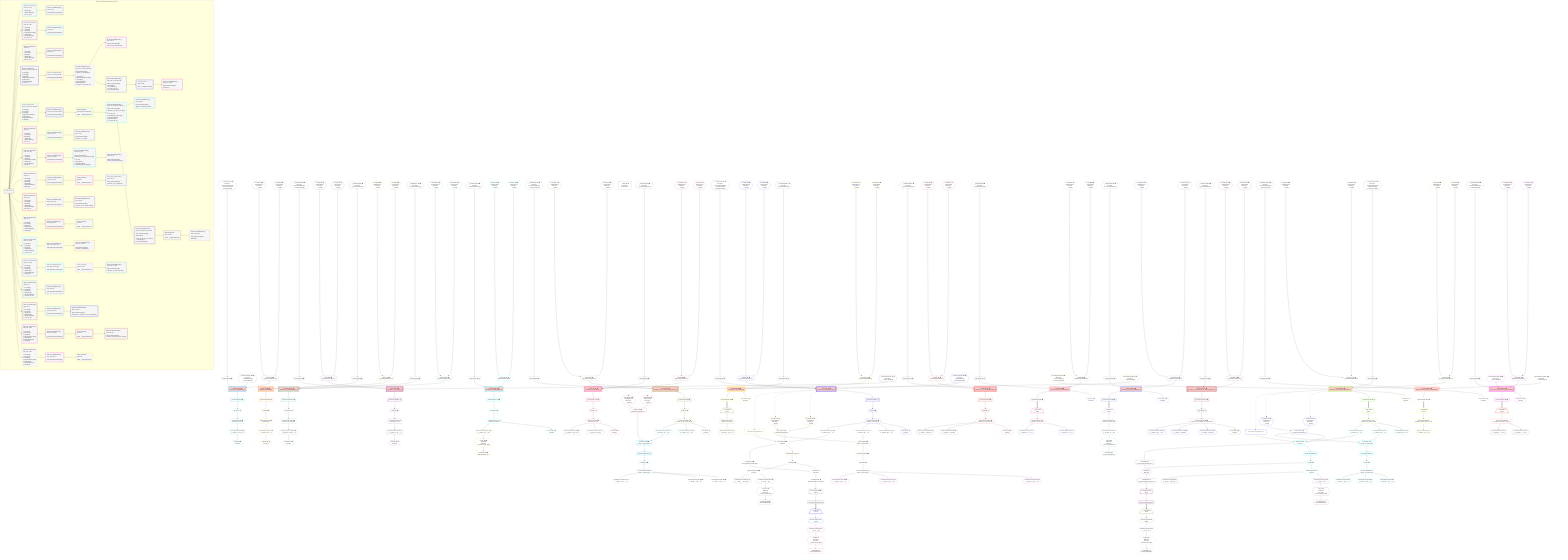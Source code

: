 %%{init: {'themeVariables': { 'fontSize': '12px'}}}%%
graph TD
    classDef path fill:#eee,stroke:#000,color:#000
    classDef plan fill:#fff,stroke-width:1px,color:#000
    classDef itemplan fill:#fff,stroke-width:2px,color:#000
    classDef unbatchedplan fill:#dff,stroke-width:1px,color:#000
    classDef sideeffectplan fill:#fcc,stroke-width:2px,color:#000
    classDef bucket fill:#f6f6f6,color:#000,stroke-width:2px,text-align:left

    subgraph "Buckets for mutations/v4/mutation-return-types"
    Bucket0("Bucket 0 (root)"):::bucket
    Bucket1("Bucket 1 (mutationField)<br />Deps: 13, 14, 20<br /><br />1: PgSelect[10]<br />2: PgSelectRows[16]<br />ᐳ: 15, 17, 18, 19"):::bucket
    Bucket2("Bucket 2 (mutationField)<br />Deps: 32, 2, 298<br /><br />1: Access[23]<br />2: Access[24]<br />3: Object[25]<br />4: PgFromExpression[26]<br />5: PgSelect[22]<br />6: PgSelectRows[28]<br />ᐳ: 27, 29, 30, 31"):::bucket
    Bucket3("Bucket 3 (mutationField)<br />Deps: 43, 2<br /><br />1: Access[35]<br />2: Access[36]<br />3: Object[37]<br />4: PgSelect[34]<br />5: PgSelectRows[39]<br />ᐳ: 38, 40, 41, 42"):::bucket
    Bucket4("Bucket 4 (mutationField)<br />Deps: 56, 2, 300, 301, 189, 283<br /><br />1: Access[48]<br />2: Access[49]<br />3: Object[50]<br />4: PgFromExpression[51]<br />5: PgSelect[47]<br />6: PgSelectRows[53]<br />ᐳ: 52, 54, 55"):::bucket
    Bucket5("Bucket 5 (mutationField)<br />Deps: 64, 2, 300, 301, 189, 283<br /><br />1: Access[59]<br />2: Access[60]<br />3: Object[61]<br />4: PgFromExpression[62]<br />5: PgSelect[58]<br />6: PgSelectRows[165]<br />ᐳ: Object[63]"):::bucket
    Bucket6("Bucket 6 (mutationField)<br />Deps: 74, 2<br /><br />1: Access[67]<br />2: Access[68]<br />3: Object[69]<br />4: PgSelect[66]<br />5: PgSelectRows[71]<br />ᐳ: 70, 72, 73"):::bucket
    Bucket7("Bucket 7 (mutationField)<br />Deps: 85, 2, 298<br /><br />1: Access[77]<br />2: Access[78]<br />3: Object[79]<br />4: PgFromExpression[80]<br />5: PgSelect[76]<br />6: PgSelectRows[82]<br />ᐳ: 81, 83, 84"):::bucket
    Bucket8("Bucket 8 (mutationField)<br />Deps: 92, 2<br /><br />1: Access[88]<br />2: Access[89]<br />3: Object[90]<br />4: PgSelect[87]<br />5: PgSelectRows[166]<br />ᐳ: Object[91]"):::bucket
    Bucket9("Bucket 9 (mutationField)<br />Deps: 102, 2<br /><br />1: Access[95]<br />2: Access[96]<br />3: Object[97]<br />4: PgSelect[94]<br />5: PgSelectRows[99]<br />ᐳ: 98, 100, 101"):::bucket
    Bucket10("Bucket 10 (mutationField)<br />Deps: 109, 2<br /><br />1: Access[105]<br />2: Access[106]<br />3: Object[107]<br />4: PgSelect[104]<br />5: PgSelectRows[167]<br />ᐳ: Object[108]"):::bucket
    Bucket11("Bucket 11 (mutationField)<br />Deps: 119, 2, 189<br /><br />1: Access[112]<br />2: Access[113]<br />3: Object[114]<br />4: PgSelect[111]<br />5: PgSelectRows[116]<br />ᐳ: 115, 117, 118"):::bucket
    Bucket12("Bucket 12 (mutationField)<br />Deps: 126, 2, 189<br /><br />1: Access[122]<br />2: Access[123]<br />3: Object[124]<br />4: PgSelect[121]<br />5: PgSelectRows[168]<br />ᐳ: Object[125]"):::bucket
    Bucket13("Bucket 13 (mutationField)<br />Deps: 137, 2<br /><br />1: Access[129]<br />2: Access[130]<br />3: Object[131]<br />4: PgSelect[128]<br />5: PgSelectRows[133]<br />ᐳ: 132, 134, 135, 136"):::bucket
    Bucket14("Bucket 14 (mutationField)<br />Deps: 147, 2<br /><br />1: Access[140]<br />2: Access[141]<br />3: Object[142]<br />4: PgSelect[139]<br />5: PgSelectRows[144]<br />ᐳ: 143, 145, 146"):::bucket
    Bucket15("Bucket 15 (mutationField)<br />Deps: 156, 2, 302<br /><br />1: Access[151]<br />2: Access[152]<br />3: Object[153]<br />4: PgFromExpression[154]<br />5: PgSelect[150]<br />6: PgSelectRows[169]<br />ᐳ: Object[155]"):::bucket
    Bucket16("Bucket 16 (mutationField)<br />Deps: 164, 2, 302<br /><br />1: Access[159]<br />2: Access[160]<br />3: Object[161]<br />4: PgFromExpression[162]<br />5: PgSelect[158]<br />6: PgSelectRows[170]<br />ᐳ: Object[163]"):::bucket
    Bucket17("Bucket 17 (nullableBoundary)<br />Deps: 19, 18<br /><br />ROOT Object{1}ᐸ{result}ᐳ[19]"):::bucket
    Bucket18("Bucket 18 (nullableBoundary)<br />Deps: 31, 30<br /><br />ROOT Object{2}ᐸ{result}ᐳ[31]"):::bucket
    Bucket19("Bucket 19 (nullableBoundary)<br />Deps: 42, 41<br /><br />ROOT Object{3}ᐸ{result}ᐳ[42]"):::bucket
    Bucket20("Bucket 20 (nullableBoundary)<br />Deps: 2, 47, 55, 54, 189, 283<br /><br />ROOT Object{4}ᐸ{result}ᐳ[55]"):::bucket
    Bucket21("Bucket 21 (nullableBoundary)<br />Deps: 2, 58, 63, 165, 189, 283<br /><br />ROOT Object{5}ᐸ{result}ᐳ[63]"):::bucket
    Bucket22("Bucket 22 (nullableBoundary)<br />Deps: 73, 72, 66<br /><br />ROOT Object{6}ᐸ{result}ᐳ[73]"):::bucket
    Bucket23("Bucket 23 (nullableBoundary)<br />Deps: 2, 76, 84, 83<br /><br />ROOT Object{7}ᐸ{result}ᐳ[84]"):::bucket
    Bucket24("Bucket 24 (nullableBoundary)<br />Deps: 91, 87, 166<br /><br />ROOT Object{8}ᐸ{result}ᐳ[91]"):::bucket
    Bucket25("Bucket 25 (nullableBoundary)<br />Deps: 101, 100, 94<br /><br />ROOT Object{9}ᐸ{result}ᐳ[101]"):::bucket
    Bucket26("Bucket 26 (nullableBoundary)<br />Deps: 108, 104, 167<br /><br />ROOT Object{10}ᐸ{result}ᐳ[108]"):::bucket
    Bucket27("Bucket 27 (nullableBoundary)<br />Deps: 118, 117, 111, 189<br /><br />ROOT Object{11}ᐸ{result}ᐳ[118]"):::bucket
    Bucket28("Bucket 28 (nullableBoundary)<br />Deps: 125, 121, 168, 189<br /><br />ROOT Object{12}ᐸ{result}ᐳ[125]"):::bucket
    Bucket29("Bucket 29 (nullableBoundary)<br />Deps: 136, 135<br /><br />ROOT Object{13}ᐸ{result}ᐳ[136]"):::bucket
    Bucket30("Bucket 30 (nullableBoundary)<br />Deps: 146, 145, 139<br /><br />ROOT Object{14}ᐸ{result}ᐳ[146]"):::bucket
    Bucket31("Bucket 31 (nullableBoundary)<br />Deps: 155, 150, 169<br /><br />ROOT Object{15}ᐸ{result}ᐳ[155]"):::bucket
    Bucket32("Bucket 32 (nullableBoundary)<br />Deps: 163, 158, 170<br /><br />ROOT Object{16}ᐸ{result}ᐳ[163]"):::bucket
    Bucket33("Bucket 33 (nullableBoundary)<br />Deps: 54, 47, 198, 290, 189, 283<br /><br />ROOT PgSelectSingle{4}ᐸmutation_out_complexᐳ[54]<br />1: <br />ᐳ: 185, 194, 213<br />2: PgSelect[195], PgSelect[214]<br />ᐳ: Access[291]<br />3: PgSelectRows[200], PgSelectRows[217]<br />ᐳ: 199, 201, 216, 218, 292, 293"):::bucket
    Bucket34("Bucket 34 (nullableBoundary)<br />Deps: 72, 66<br /><br />ROOT PgSelectSingle{6}ᐸmutation_out_outᐳ[72]"):::bucket
    Bucket35("Bucket 35 (nullableBoundary)<br />Deps: 83, 76, 207<br /><br />ROOT PgSelectSingle{7}ᐸmutation_out_out_compound_typeᐳ[83]<br />1: <br />ᐳ: 187, 203<br />2: PgSelect[204]<br />3: PgSelectRows[209]<br />ᐳ: First[208], PgSelectSingle[210]"):::bucket
    Bucket36("Bucket 36 (nullableBoundary)<br />Deps: 100, 94<br /><br />ROOT PgSelectSingle{9}ᐸmutation_out_out_unnamedᐳ[100]"):::bucket
    Bucket37("Bucket 37 (nullableBoundary)<br />Deps: 117, 111, 189<br /><br />ROOT PgSelectSingle{11}ᐸmutation_out_tableᐳ[117]"):::bucket
    Bucket38("Bucket 38 (nullableBoundary)<br />Deps: 145, 139<br /><br />ROOT PgSelectSingle{14}ᐸmutation_out_unnamed_out_out_unnamedᐳ[145]"):::bucket
    Bucket39("Bucket 39 (listItem)<br />Deps: 58, 230, 294, 189, 283<br /><br />ROOT __Item{39}ᐸ165ᐳ[171]"):::bucket
    Bucket40("Bucket 40 (listItem)<br />Deps: 87<br /><br />ROOT __Item{40}ᐸ166ᐳ[173]"):::bucket
    Bucket41("Bucket 41 (listItem)<br />Deps: 104<br /><br />ROOT __Item{41}ᐸ167ᐳ[175]"):::bucket
    Bucket42("Bucket 42 (listItem)<br />Deps: 121, 189<br /><br />ROOT __Item{42}ᐸ168ᐳ[178]"):::bucket
    Bucket43("Bucket 43 (listItem)<br />Deps: 150<br /><br />ROOT __Item{43}ᐸ169ᐳ[180]"):::bucket
    Bucket44("Bucket 44 (listItem)<br />Deps: 158<br /><br />ROOT __Item{44}ᐸ170ᐳ[182]"):::bucket
    Bucket45("Bucket 45 (nullableBoundary)<br />Deps: 172, 58, 230, 294, 189, 283<br /><br />ROOT PgSelectSingle{39}ᐸmutation_out_complex_setofᐳ[172]<br />1: <br />ᐳ: 220, 226, 236<br />2: PgSelect[227], PgSelect[237]<br />3: PgSelectRows[232], PgSelectRows[240]<br />ᐳ: 231, 233, 239, 241"):::bucket
    Bucket46("Bucket 46 (nullableBoundary)<br />Deps: 174, 87<br /><br />ROOT PgSelectSingle{40}ᐸmutation_out_out_setofᐳ[174]"):::bucket
    Bucket47("Bucket 47 (nullableBoundary)<br />Deps: 179, 121, 189<br /><br />ROOT PgSelectSingle{42}ᐸmutation_out_table_setofᐳ[179]"):::bucket
    Bucket48("Bucket 48 (nullableBoundary)<br />Deps: 181, 150<br /><br />ROOT PgSelectSingle{43}ᐸmutation_returns_table_multi_colᐳ[181]"):::bucket
    Bucket49("Bucket 49 (nullableBoundary)<br />Deps: 201, 47<br /><br />ROOT PgSelectSingle{33}ᐸfrmcdc_compoundTypeᐳ[201]"):::bucket
    Bucket50("Bucket 50 (nullableBoundary)<br />Deps: 210, 76<br /><br />ROOT PgSelectSingle{35}ᐸfrmcdc_compoundTypeᐳ[210]"):::bucket
    Bucket51("Bucket 51 (nullableBoundary)<br />Deps: 218, 47, 189, 293, 283<br /><br />ROOT PgSelectSingle{33}ᐸpersonᐳ[218]<br />1: Connection[257]<br />ᐳ: 244, 251, 245, 246<br />2: ConnectionItems[273]"):::bucket
    Bucket52("Bucket 52 (nullableBoundary)<br />Deps: 233, 58<br /><br />ROOT PgSelectSingle{45}ᐸfrmcdc_compoundTypeᐳ[233]"):::bucket
    Bucket53("Bucket 53 (nullableBoundary)<br />Deps: 241, 58, 189, 237, 239, 283<br /><br />ROOT PgSelectSingle{45}ᐸpersonᐳ[241]<br />1: <br />ᐳ: 260, 265, 295, 261, 262, 296, 297<br />2: Connection[271]<br />3: ConnectionItems[278]"):::bucket
    Bucket55("Bucket 55 (listItem)<br />Deps: 47, 283<br /><br />ROOT __Item{55}ᐸ273ᐳ[276]"):::bucket
    Bucket57("Bucket 57 (nullableBoundary)<br />Deps: 277, 47, 283<br /><br />ROOT PgSelectSingle{55}ᐸpostᐳ[277]"):::bucket
    Bucket58("Bucket 58 (listItem)<br />Deps: 58, 283<br /><br />ROOT __Item{58}ᐸ278ᐳ[281]"):::bucket
    Bucket59("Bucket 59 (nullableBoundary)<br />Deps: 282, 58, 283<br /><br />ROOT PgSelectSingle{58}ᐸpostᐳ[282]"):::bucket
    end
    Bucket0 --> Bucket1 & Bucket2 & Bucket3 & Bucket4 & Bucket5 & Bucket6 & Bucket7 & Bucket8 & Bucket9 & Bucket10 & Bucket11 & Bucket12 & Bucket13 & Bucket14 & Bucket15 & Bucket16
    Bucket1 --> Bucket17
    Bucket2 --> Bucket18
    Bucket3 --> Bucket19
    Bucket4 --> Bucket20
    Bucket5 --> Bucket21
    Bucket6 --> Bucket22
    Bucket7 --> Bucket23
    Bucket8 --> Bucket24
    Bucket9 --> Bucket25
    Bucket10 --> Bucket26
    Bucket11 --> Bucket27
    Bucket12 --> Bucket28
    Bucket13 --> Bucket29
    Bucket14 --> Bucket30
    Bucket15 --> Bucket31
    Bucket16 --> Bucket32
    Bucket20 --> Bucket33
    Bucket21 --> Bucket39
    Bucket22 --> Bucket34
    Bucket23 --> Bucket35
    Bucket24 --> Bucket40
    Bucket25 --> Bucket36
    Bucket26 --> Bucket41
    Bucket27 --> Bucket37
    Bucket28 --> Bucket42
    Bucket30 --> Bucket38
    Bucket31 --> Bucket43
    Bucket32 --> Bucket44
    Bucket33 --> Bucket49 & Bucket51
    Bucket35 --> Bucket50
    Bucket39 --> Bucket45
    Bucket40 --> Bucket46
    Bucket42 --> Bucket47
    Bucket43 --> Bucket48
    Bucket45 --> Bucket52 & Bucket53
    Bucket51 --> Bucket55
    Bucket53 --> Bucket58
    Bucket55 --> Bucket57
    Bucket58 --> Bucket59

    %% plan dependencies
    __InputObject6{{"__InputObject[6∈0] ➊<br />More deps:<br />- Constantᐸundefinedᐳ[7]<br />- Constantᐸ10ᐳ[298]<br />- Constantᐸ5ᐳ[299]"}}:::plan
    __InputObject44{{"__InputObject[44∈0] ➊<br />More deps:<br />- Constantᐸundefinedᐳ[7]<br />- Constantᐸ1ᐳ[300]<br />- Constantᐸ'test'ᐳ[301]"}}:::plan
    __InputObject57{{"__InputObject[57∈0] ➊<br />More deps:<br />- Constantᐸundefinedᐳ[7]<br />- Constantᐸ1ᐳ[300]<br />- Constantᐸ'test'ᐳ[301]"}}:::plan
    Object13{{"Object[13∈0] ➊<br />ᐸ{pgSettings,withPgClient}ᐳ"}}:::plan
    Access11{{"Access[11∈0] ➊<br />ᐸ2.pgSettingsᐳ<br />More deps:<br />- __Value[2]"}}:::plan
    Access12{{"Access[12∈0] ➊<br />ᐸ2.withPgClientᐳ<br />More deps:<br />- __Value[2]"}}:::plan
    Access11 & Access12 --> Object13
    PgFromExpression14{{"PgFromExpression[14∈0] ➊<br />More deps:<br />- Constantᐸ10ᐳ[298]<br />- Constantᐸ5ᐳ[299]"}}:::plan
    __InputObject21{{"__InputObject[21∈0] ➊<br />More deps:<br />- Constantᐸundefinedᐳ[7]<br />- Constantᐸ10ᐳ[298]"}}:::plan
    __InputObject75{{"__InputObject[75∈0] ➊<br />More deps:<br />- Constantᐸundefinedᐳ[7]<br />- Constantᐸ10ᐳ[298]"}}:::plan
    __InputObject148{{"__InputObject[148∈0] ➊<br />More deps:<br />- Constantᐸundefinedᐳ[7]<br />- Constantᐸ20ᐳ[302]"}}:::plan
    __InputObject157{{"__InputObject[157∈0] ➊<br />More deps:<br />- Constantᐸundefinedᐳ[7]<br />- Constantᐸ20ᐳ[302]"}}:::plan
    ApplyInput20{{"ApplyInput[20∈0] ➊"}}:::plan
    __InputObject6 --> ApplyInput20
    ApplyInput32{{"ApplyInput[32∈0] ➊"}}:::plan
    __InputObject21 --> ApplyInput32
    __InputObject33{{"__InputObject[33∈0] ➊<br />More deps:<br />- Constantᐸundefinedᐳ[7]"}}:::plan
    ApplyInput43{{"ApplyInput[43∈0] ➊"}}:::plan
    __InputObject33 --> ApplyInput43
    ApplyInput56{{"ApplyInput[56∈0] ➊"}}:::plan
    __InputObject44 --> ApplyInput56
    ApplyInput64{{"ApplyInput[64∈0] ➊"}}:::plan
    __InputObject57 --> ApplyInput64
    __InputObject65{{"__InputObject[65∈0] ➊<br />More deps:<br />- Constantᐸundefinedᐳ[7]"}}:::plan
    ApplyInput74{{"ApplyInput[74∈0] ➊"}}:::plan
    __InputObject65 --> ApplyInput74
    ApplyInput85{{"ApplyInput[85∈0] ➊"}}:::plan
    __InputObject75 --> ApplyInput85
    __InputObject86{{"__InputObject[86∈0] ➊<br />More deps:<br />- Constantᐸundefinedᐳ[7]"}}:::plan
    ApplyInput92{{"ApplyInput[92∈0] ➊"}}:::plan
    __InputObject86 --> ApplyInput92
    __InputObject93{{"__InputObject[93∈0] ➊<br />More deps:<br />- Constantᐸundefinedᐳ[7]"}}:::plan
    ApplyInput102{{"ApplyInput[102∈0] ➊"}}:::plan
    __InputObject93 --> ApplyInput102
    __InputObject103{{"__InputObject[103∈0] ➊<br />More deps:<br />- Constantᐸundefinedᐳ[7]"}}:::plan
    ApplyInput109{{"ApplyInput[109∈0] ➊"}}:::plan
    __InputObject103 --> ApplyInput109
    __InputObject110{{"__InputObject[110∈0] ➊<br />More deps:<br />- Constantᐸundefinedᐳ[7]"}}:::plan
    ApplyInput119{{"ApplyInput[119∈0] ➊"}}:::plan
    __InputObject110 --> ApplyInput119
    __InputObject120{{"__InputObject[120∈0] ➊<br />More deps:<br />- Constantᐸundefinedᐳ[7]"}}:::plan
    ApplyInput126{{"ApplyInput[126∈0] ➊"}}:::plan
    __InputObject120 --> ApplyInput126
    __InputObject127{{"__InputObject[127∈0] ➊<br />More deps:<br />- Constantᐸundefinedᐳ[7]"}}:::plan
    ApplyInput137{{"ApplyInput[137∈0] ➊"}}:::plan
    __InputObject127 --> ApplyInput137
    __InputObject138{{"__InputObject[138∈0] ➊<br />More deps:<br />- Constantᐸundefinedᐳ[7]"}}:::plan
    ApplyInput147{{"ApplyInput[147∈0] ➊"}}:::plan
    __InputObject138 --> ApplyInput147
    ApplyInput156{{"ApplyInput[156∈0] ➊"}}:::plan
    __InputObject148 --> ApplyInput156
    ApplyInput164{{"ApplyInput[164∈0] ➊"}}:::plan
    __InputObject157 --> ApplyInput164
    __Value2["__Value[2∈0] ➊<br />ᐸcontextᐳ<br />Dependents: 38"]:::plan
    PgSelect10[["PgSelect[10∈1] ➊<br />ᐸmutation_in_inout(mutation)ᐳ"]]:::sideeffectplan
    Object13 & PgFromExpression14 & ApplyInput20 --> PgSelect10
    First15{{"First[15∈1] ➊"}}:::plan
    PgSelectRows16[["PgSelectRows[16∈1] ➊"]]:::plan
    PgSelectRows16 --> First15
    PgSelect10 --> PgSelectRows16
    PgSelectSingle17{{"PgSelectSingle[17∈1] ➊<br />ᐸmutation_in_inoutᐳ"}}:::plan
    First15 --> PgSelectSingle17
    PgClassExpression18{{"PgClassExpression[18∈1] ➊<br />ᐸ__mutation_in_inout__.vᐳ"}}:::plan
    PgSelectSingle17 --> PgClassExpression18
    Object19{{"Object[19∈1] ➊<br />ᐸ{result}ᐳ"}}:::plan
    PgClassExpression18 --> Object19
    PgSelect22[["PgSelect[22∈2] ➊<br />ᐸmutation_in_out(mutation)ᐳ"]]:::sideeffectplan
    Object25{{"Object[25∈2] ➊<br />ᐸ{pgSettings,withPgClient}ᐳ"}}:::plan
    PgFromExpression26{{"PgFromExpression[26∈2] ➊<br />More deps:<br />- Constantᐸ10ᐳ[298]"}}:::plan
    Object25 & PgFromExpression26 & ApplyInput32 --> PgSelect22
    Access23{{"Access[23∈2] ➊<br />ᐸ2.pgSettingsᐳ<br />More deps:<br />- __Value[2]"}}:::plan
    Access24{{"Access[24∈2] ➊<br />ᐸ2.withPgClientᐳ<br />More deps:<br />- __Value[2]"}}:::plan
    Access23 & Access24 --> Object25
    First27{{"First[27∈2] ➊"}}:::plan
    PgSelectRows28[["PgSelectRows[28∈2] ➊"]]:::plan
    PgSelectRows28 --> First27
    PgSelect22 --> PgSelectRows28
    PgSelectSingle29{{"PgSelectSingle[29∈2] ➊<br />ᐸmutation_in_outᐳ"}}:::plan
    First27 --> PgSelectSingle29
    PgClassExpression30{{"PgClassExpression[30∈2] ➊<br />ᐸ__mutation_in_out__.vᐳ"}}:::plan
    PgSelectSingle29 --> PgClassExpression30
    Object31{{"Object[31∈2] ➊<br />ᐸ{result}ᐳ"}}:::plan
    PgClassExpression30 --> Object31
    PgSelect34[["PgSelect[34∈3] ➊<br />ᐸmutation_out(mutation)ᐳ"]]:::sideeffectplan
    Object37{{"Object[37∈3] ➊<br />ᐸ{pgSettings,withPgClient}ᐳ"}}:::plan
    Object37 & ApplyInput43 --> PgSelect34
    Access35{{"Access[35∈3] ➊<br />ᐸ2.pgSettingsᐳ<br />More deps:<br />- __Value[2]"}}:::plan
    Access36{{"Access[36∈3] ➊<br />ᐸ2.withPgClientᐳ<br />More deps:<br />- __Value[2]"}}:::plan
    Access35 & Access36 --> Object37
    First38{{"First[38∈3] ➊"}}:::plan
    PgSelectRows39[["PgSelectRows[39∈3] ➊"]]:::plan
    PgSelectRows39 --> First38
    PgSelect34 --> PgSelectRows39
    PgSelectSingle40{{"PgSelectSingle[40∈3] ➊<br />ᐸmutation_outᐳ"}}:::plan
    First38 --> PgSelectSingle40
    PgClassExpression41{{"PgClassExpression[41∈3] ➊<br />ᐸ__mutation_out__.vᐳ"}}:::plan
    PgSelectSingle40 --> PgClassExpression41
    Object42{{"Object[42∈3] ➊<br />ᐸ{result}ᐳ"}}:::plan
    PgClassExpression41 --> Object42
    PgSelect47[["PgSelect[47∈4] ➊<br />ᐸmutation_out_complex(mutation)ᐳ"]]:::sideeffectplan
    Object50{{"Object[50∈4] ➊<br />ᐸ{pgSettings,withPgClient}ᐳ"}}:::plan
    PgFromExpression51{{"PgFromExpression[51∈4] ➊<br />More deps:<br />- Constantᐸ1ᐳ[300]<br />- Constantᐸ'test'ᐳ[301]"}}:::plan
    Object50 & PgFromExpression51 & ApplyInput56 --> PgSelect47
    Access48{{"Access[48∈4] ➊<br />ᐸ2.pgSettingsᐳ<br />More deps:<br />- __Value[2]"}}:::plan
    Access49{{"Access[49∈4] ➊<br />ᐸ2.withPgClientᐳ<br />More deps:<br />- __Value[2]"}}:::plan
    Access48 & Access49 --> Object50
    First52{{"First[52∈4] ➊"}}:::plan
    PgSelectRows53[["PgSelectRows[53∈4] ➊"]]:::plan
    PgSelectRows53 --> First52
    PgSelect47 --> PgSelectRows53
    PgSelectSingle54{{"PgSelectSingle[54∈4] ➊<br />ᐸmutation_out_complexᐳ"}}:::plan
    First52 --> PgSelectSingle54
    Object55{{"Object[55∈4] ➊<br />ᐸ{result}ᐳ"}}:::plan
    PgSelectSingle54 --> Object55
    PgSelect58[["PgSelect[58∈5] ➊<br />ᐸmutation_out_complex_setof(mutation)ᐳ"]]:::sideeffectplan
    Object61{{"Object[61∈5] ➊<br />ᐸ{pgSettings,withPgClient}ᐳ"}}:::plan
    PgFromExpression62{{"PgFromExpression[62∈5] ➊<br />More deps:<br />- Constantᐸ1ᐳ[300]<br />- Constantᐸ'test'ᐳ[301]"}}:::plan
    Object61 & PgFromExpression62 & ApplyInput64 --> PgSelect58
    Access59{{"Access[59∈5] ➊<br />ᐸ2.pgSettingsᐳ<br />More deps:<br />- __Value[2]"}}:::plan
    Access60{{"Access[60∈5] ➊<br />ᐸ2.withPgClientᐳ<br />More deps:<br />- __Value[2]"}}:::plan
    Access59 & Access60 --> Object61
    Object63{{"Object[63∈5] ➊<br />ᐸ{result}ᐳ"}}:::plan
    PgSelect58 --> Object63
    PgSelectRows165[["PgSelectRows[165∈5] ➊"]]:::plan
    PgSelect58 --> PgSelectRows165
    PgSelect66[["PgSelect[66∈6] ➊<br />ᐸmutation_out_out(mutation)ᐳ"]]:::sideeffectplan
    Object69{{"Object[69∈6] ➊<br />ᐸ{pgSettings,withPgClient}ᐳ"}}:::plan
    Object69 & ApplyInput74 --> PgSelect66
    Access67{{"Access[67∈6] ➊<br />ᐸ2.pgSettingsᐳ<br />More deps:<br />- __Value[2]"}}:::plan
    Access68{{"Access[68∈6] ➊<br />ᐸ2.withPgClientᐳ<br />More deps:<br />- __Value[2]"}}:::plan
    Access67 & Access68 --> Object69
    First70{{"First[70∈6] ➊"}}:::plan
    PgSelectRows71[["PgSelectRows[71∈6] ➊"]]:::plan
    PgSelectRows71 --> First70
    PgSelect66 --> PgSelectRows71
    PgSelectSingle72{{"PgSelectSingle[72∈6] ➊<br />ᐸmutation_out_outᐳ"}}:::plan
    First70 --> PgSelectSingle72
    Object73{{"Object[73∈6] ➊<br />ᐸ{result}ᐳ"}}:::plan
    PgSelectSingle72 --> Object73
    PgSelect76[["PgSelect[76∈7] ➊<br />ᐸmutation_out_out_compound_type(mutation)ᐳ"]]:::sideeffectplan
    Object79{{"Object[79∈7] ➊<br />ᐸ{pgSettings,withPgClient}ᐳ"}}:::plan
    PgFromExpression80{{"PgFromExpression[80∈7] ➊<br />More deps:<br />- Constantᐸ10ᐳ[298]"}}:::plan
    Object79 & PgFromExpression80 & ApplyInput85 --> PgSelect76
    Access77{{"Access[77∈7] ➊<br />ᐸ2.pgSettingsᐳ<br />More deps:<br />- __Value[2]"}}:::plan
    Access78{{"Access[78∈7] ➊<br />ᐸ2.withPgClientᐳ<br />More deps:<br />- __Value[2]"}}:::plan
    Access77 & Access78 --> Object79
    First81{{"First[81∈7] ➊"}}:::plan
    PgSelectRows82[["PgSelectRows[82∈7] ➊"]]:::plan
    PgSelectRows82 --> First81
    PgSelect76 --> PgSelectRows82
    PgSelectSingle83{{"PgSelectSingle[83∈7] ➊<br />ᐸmutation_out_out_compound_typeᐳ"}}:::plan
    First81 --> PgSelectSingle83
    Object84{{"Object[84∈7] ➊<br />ᐸ{result}ᐳ"}}:::plan
    PgSelectSingle83 --> Object84
    PgSelect87[["PgSelect[87∈8] ➊<br />ᐸmutation_out_out_setof(mutation)ᐳ"]]:::sideeffectplan
    Object90{{"Object[90∈8] ➊<br />ᐸ{pgSettings,withPgClient}ᐳ"}}:::plan
    Object90 & ApplyInput92 --> PgSelect87
    Access88{{"Access[88∈8] ➊<br />ᐸ2.pgSettingsᐳ<br />More deps:<br />- __Value[2]"}}:::plan
    Access89{{"Access[89∈8] ➊<br />ᐸ2.withPgClientᐳ<br />More deps:<br />- __Value[2]"}}:::plan
    Access88 & Access89 --> Object90
    Object91{{"Object[91∈8] ➊<br />ᐸ{result}ᐳ"}}:::plan
    PgSelect87 --> Object91
    PgSelectRows166[["PgSelectRows[166∈8] ➊"]]:::plan
    PgSelect87 --> PgSelectRows166
    PgSelect94[["PgSelect[94∈9] ➊<br />ᐸmutation_out_out_unnamed(mutation)ᐳ"]]:::sideeffectplan
    Object97{{"Object[97∈9] ➊<br />ᐸ{pgSettings,withPgClient}ᐳ"}}:::plan
    Object97 & ApplyInput102 --> PgSelect94
    Access95{{"Access[95∈9] ➊<br />ᐸ2.pgSettingsᐳ<br />More deps:<br />- __Value[2]"}}:::plan
    Access96{{"Access[96∈9] ➊<br />ᐸ2.withPgClientᐳ<br />More deps:<br />- __Value[2]"}}:::plan
    Access95 & Access96 --> Object97
    First98{{"First[98∈9] ➊"}}:::plan
    PgSelectRows99[["PgSelectRows[99∈9] ➊"]]:::plan
    PgSelectRows99 --> First98
    PgSelect94 --> PgSelectRows99
    PgSelectSingle100{{"PgSelectSingle[100∈9] ➊<br />ᐸmutation_out_out_unnamedᐳ"}}:::plan
    First98 --> PgSelectSingle100
    Object101{{"Object[101∈9] ➊<br />ᐸ{result}ᐳ"}}:::plan
    PgSelectSingle100 --> Object101
    PgSelect104[["PgSelect[104∈10] ➊<br />ᐸmutation_out_setof(mutation)ᐳ"]]:::sideeffectplan
    Object107{{"Object[107∈10] ➊<br />ᐸ{pgSettings,withPgClient}ᐳ"}}:::plan
    Object107 & ApplyInput109 --> PgSelect104
    Access105{{"Access[105∈10] ➊<br />ᐸ2.pgSettingsᐳ<br />More deps:<br />- __Value[2]"}}:::plan
    Access106{{"Access[106∈10] ➊<br />ᐸ2.withPgClientᐳ<br />More deps:<br />- __Value[2]"}}:::plan
    Access105 & Access106 --> Object107
    Object108{{"Object[108∈10] ➊<br />ᐸ{result}ᐳ"}}:::plan
    PgSelect104 --> Object108
    PgSelectRows167[["PgSelectRows[167∈10] ➊"]]:::plan
    PgSelect104 --> PgSelectRows167
    PgSelect111[["PgSelect[111∈11] ➊<br />ᐸmutation_out_table(mutation)ᐳ"]]:::sideeffectplan
    Object114{{"Object[114∈11] ➊<br />ᐸ{pgSettings,withPgClient}ᐳ"}}:::plan
    Object114 & ApplyInput119 --> PgSelect111
    Access112{{"Access[112∈11] ➊<br />ᐸ2.pgSettingsᐳ<br />More deps:<br />- __Value[2]"}}:::plan
    Access113{{"Access[113∈11] ➊<br />ᐸ2.withPgClientᐳ<br />More deps:<br />- __Value[2]"}}:::plan
    Access112 & Access113 --> Object114
    First115{{"First[115∈11] ➊"}}:::plan
    PgSelectRows116[["PgSelectRows[116∈11] ➊"]]:::plan
    PgSelectRows116 --> First115
    PgSelect111 --> PgSelectRows116
    PgSelectSingle117{{"PgSelectSingle[117∈11] ➊<br />ᐸmutation_out_tableᐳ"}}:::plan
    First115 --> PgSelectSingle117
    Object118{{"Object[118∈11] ➊<br />ᐸ{result}ᐳ"}}:::plan
    PgSelectSingle117 --> Object118
    PgSelect121[["PgSelect[121∈12] ➊<br />ᐸmutation_out_table_setof(mutation)ᐳ"]]:::sideeffectplan
    Object124{{"Object[124∈12] ➊<br />ᐸ{pgSettings,withPgClient}ᐳ"}}:::plan
    Object124 & ApplyInput126 --> PgSelect121
    Access122{{"Access[122∈12] ➊<br />ᐸ2.pgSettingsᐳ<br />More deps:<br />- __Value[2]"}}:::plan
    Access123{{"Access[123∈12] ➊<br />ᐸ2.withPgClientᐳ<br />More deps:<br />- __Value[2]"}}:::plan
    Access122 & Access123 --> Object124
    Object125{{"Object[125∈12] ➊<br />ᐸ{result}ᐳ"}}:::plan
    PgSelect121 --> Object125
    PgSelectRows168[["PgSelectRows[168∈12] ➊"]]:::plan
    PgSelect121 --> PgSelectRows168
    PgSelect128[["PgSelect[128∈13] ➊<br />ᐸmutation_out_unnamed(mutation)ᐳ"]]:::sideeffectplan
    Object131{{"Object[131∈13] ➊<br />ᐸ{pgSettings,withPgClient}ᐳ"}}:::plan
    Object131 & ApplyInput137 --> PgSelect128
    Access129{{"Access[129∈13] ➊<br />ᐸ2.pgSettingsᐳ<br />More deps:<br />- __Value[2]"}}:::plan
    Access130{{"Access[130∈13] ➊<br />ᐸ2.withPgClientᐳ<br />More deps:<br />- __Value[2]"}}:::plan
    Access129 & Access130 --> Object131
    First132{{"First[132∈13] ➊"}}:::plan
    PgSelectRows133[["PgSelectRows[133∈13] ➊"]]:::plan
    PgSelectRows133 --> First132
    PgSelect128 --> PgSelectRows133
    PgSelectSingle134{{"PgSelectSingle[134∈13] ➊<br />ᐸmutation_out_unnamedᐳ"}}:::plan
    First132 --> PgSelectSingle134
    PgClassExpression135{{"PgClassExpression[135∈13] ➊<br />ᐸ__mutation...nnamed__.vᐳ"}}:::plan
    PgSelectSingle134 --> PgClassExpression135
    Object136{{"Object[136∈13] ➊<br />ᐸ{result}ᐳ"}}:::plan
    PgClassExpression135 --> Object136
    PgSelect139[["PgSelect[139∈14] ➊<br />ᐸmutation_out_unnamed_out_out_unnamed(mutation)ᐳ"]]:::sideeffectplan
    Object142{{"Object[142∈14] ➊<br />ᐸ{pgSettings,withPgClient}ᐳ"}}:::plan
    Object142 & ApplyInput147 --> PgSelect139
    Access140{{"Access[140∈14] ➊<br />ᐸ2.pgSettingsᐳ<br />More deps:<br />- __Value[2]"}}:::plan
    Access141{{"Access[141∈14] ➊<br />ᐸ2.withPgClientᐳ<br />More deps:<br />- __Value[2]"}}:::plan
    Access140 & Access141 --> Object142
    First143{{"First[143∈14] ➊"}}:::plan
    PgSelectRows144[["PgSelectRows[144∈14] ➊"]]:::plan
    PgSelectRows144 --> First143
    PgSelect139 --> PgSelectRows144
    PgSelectSingle145{{"PgSelectSingle[145∈14] ➊<br />ᐸmutation_out_unnamed_out_out_unnamedᐳ"}}:::plan
    First143 --> PgSelectSingle145
    Object146{{"Object[146∈14] ➊<br />ᐸ{result}ᐳ"}}:::plan
    PgSelectSingle145 --> Object146
    PgSelect150[["PgSelect[150∈15] ➊<br />ᐸmutation_returns_table_multi_col(mutation)ᐳ"]]:::sideeffectplan
    Object153{{"Object[153∈15] ➊<br />ᐸ{pgSettings,withPgClient}ᐳ"}}:::plan
    PgFromExpression154{{"PgFromExpression[154∈15] ➊<br />More deps:<br />- Constantᐸ20ᐳ[302]"}}:::plan
    Object153 & PgFromExpression154 & ApplyInput156 --> PgSelect150
    Access151{{"Access[151∈15] ➊<br />ᐸ2.pgSettingsᐳ<br />More deps:<br />- __Value[2]"}}:::plan
    Access152{{"Access[152∈15] ➊<br />ᐸ2.withPgClientᐳ<br />More deps:<br />- __Value[2]"}}:::plan
    Access151 & Access152 --> Object153
    Object155{{"Object[155∈15] ➊<br />ᐸ{result}ᐳ"}}:::plan
    PgSelect150 --> Object155
    PgSelectRows169[["PgSelectRows[169∈15] ➊"]]:::plan
    PgSelect150 --> PgSelectRows169
    PgSelect158[["PgSelect[158∈16] ➊<br />ᐸmutation_returns_table_one_col(mutation)ᐳ"]]:::sideeffectplan
    Object161{{"Object[161∈16] ➊<br />ᐸ{pgSettings,withPgClient}ᐳ"}}:::plan
    PgFromExpression162{{"PgFromExpression[162∈16] ➊<br />More deps:<br />- Constantᐸ20ᐳ[302]"}}:::plan
    Object161 & PgFromExpression162 & ApplyInput164 --> PgSelect158
    Access159{{"Access[159∈16] ➊<br />ᐸ2.pgSettingsᐳ<br />More deps:<br />- __Value[2]"}}:::plan
    Access160{{"Access[160∈16] ➊<br />ᐸ2.withPgClientᐳ<br />More deps:<br />- __Value[2]"}}:::plan
    Access159 & Access160 --> Object161
    Object163{{"Object[163∈16] ➊<br />ᐸ{result}ᐳ"}}:::plan
    PgSelect158 --> Object163
    PgSelectRows170[["PgSelectRows[170∈16] ➊"]]:::plan
    PgSelect158 --> PgSelectRows170
    Object198{{"Object[198∈20] ➊<br />ᐸ{pgSettings,withPgClient}ᐳ"}}:::plan
    Access196{{"Access[196∈20] ➊<br />ᐸ2.pgSettingsᐳ<br />More deps:<br />- __Value[2]"}}:::plan
    Access197{{"Access[197∈20] ➊<br />ᐸ2.withPgClientᐳ<br />More deps:<br />- __Value[2]"}}:::plan
    Access196 & Access197 --> Object198
    PgSelectInlineApply290["PgSelectInlineApply[290∈20] ➊"]:::plan
    Object230{{"Object[230∈21] ➊<br />ᐸ{pgSettings,withPgClient}ᐳ"}}:::plan
    Access228{{"Access[228∈21] ➊<br />ᐸ2.pgSettingsᐳ<br />More deps:<br />- __Value[2]"}}:::plan
    Access229{{"Access[229∈21] ➊<br />ᐸ2.withPgClientᐳ<br />More deps:<br />- __Value[2]"}}:::plan
    Access228 & Access229 --> Object230
    PgSelectInlineApply294["PgSelectInlineApply[294∈21] ➊"]:::plan
    Object207{{"Object[207∈23] ➊<br />ᐸ{pgSettings,withPgClient}ᐳ"}}:::plan
    Access205{{"Access[205∈23] ➊<br />ᐸ2.pgSettingsᐳ<br />More deps:<br />- __Value[2]"}}:::plan
    Access206{{"Access[206∈23] ➊<br />ᐸ2.withPgClientᐳ<br />More deps:<br />- __Value[2]"}}:::plan
    Access205 & Access206 --> Object207
    PgSelect214[["PgSelect[214∈33] ➊<br />ᐸpersonᐳ"]]:::plan
    PgClassExpression213{{"PgClassExpression[213∈33] ➊<br />ᐸ__mutation...plex__.”z”ᐳ"}}:::plan
    Object198 & PgClassExpression213 & PgSelectInlineApply290 --> PgSelect214
    PgSelect195[["PgSelect[195∈33] ➊<br />ᐸfrmcdc_compoundTypeᐳ"]]:::plan
    PgClassExpression194{{"PgClassExpression[194∈33] ➊<br />ᐸ__mutation...plex__.”y”ᐳ"}}:::plan
    Object198 & PgClassExpression194 --> PgSelect195
    List292{{"List[292∈33] ➊<br />ᐸ291,216ᐳ"}}:::plan
    Access291{{"Access[291∈33] ➊<br />ᐸ214.m.subqueryDetailsFor253ᐳ"}}:::plan
    First216{{"First[216∈33] ➊"}}:::plan
    Access291 & First216 --> List292
    PgClassExpression185{{"PgClassExpression[185∈33] ➊<br />ᐸ__mutation...plex__.”x”ᐳ"}}:::plan
    PgSelectSingle54 --> PgClassExpression185
    PgSelectSingle54 --> PgClassExpression194
    First199{{"First[199∈33] ➊"}}:::plan
    PgSelectRows200[["PgSelectRows[200∈33] ➊"]]:::plan
    PgSelectRows200 --> First199
    PgSelect195 --> PgSelectRows200
    PgSelectSingle201{{"PgSelectSingle[201∈33] ➊<br />ᐸfrmcdc_compoundTypeᐳ"}}:::plan
    First199 --> PgSelectSingle201
    PgSelectSingle54 --> PgClassExpression213
    PgSelectRows217[["PgSelectRows[217∈33] ➊"]]:::plan
    PgSelectRows217 --> First216
    PgSelect214 --> PgSelectRows217
    PgSelectSingle218{{"PgSelectSingle[218∈33] ➊<br />ᐸpersonᐳ"}}:::plan
    First216 --> PgSelectSingle218
    PgSelect214 --> Access291
    Lambda293{{"Lambda[293∈33] ➊<br />ᐸpgInlineViaSubqueryTransformᐳ"}}:::plan
    List292 --> Lambda293
    PgClassExpression186{{"PgClassExpression[186∈34] ➊<br />ᐸ__mutation...first_out”ᐳ"}}:::plan
    PgSelectSingle72 --> PgClassExpression186
    PgClassExpression202{{"PgClassExpression[202∈34] ➊<br />ᐸ__mutation...econd_out”ᐳ"}}:::plan
    PgSelectSingle72 --> PgClassExpression202
    PgSelect204[["PgSelect[204∈35] ➊<br />ᐸfrmcdc_compoundTypeᐳ"]]:::plan
    PgClassExpression203{{"PgClassExpression[203∈35] ➊<br />ᐸ__mutation...ype__.”o2”ᐳ"}}:::plan
    Object207 & PgClassExpression203 --> PgSelect204
    PgClassExpression187{{"PgClassExpression[187∈35] ➊<br />ᐸ__mutation...ype__.”o1”ᐳ"}}:::plan
    PgSelectSingle83 --> PgClassExpression187
    PgSelectSingle83 --> PgClassExpression203
    First208{{"First[208∈35] ➊"}}:::plan
    PgSelectRows209[["PgSelectRows[209∈35] ➊"]]:::plan
    PgSelectRows209 --> First208
    PgSelect204 --> PgSelectRows209
    PgSelectSingle210{{"PgSelectSingle[210∈35] ➊<br />ᐸfrmcdc_compoundTypeᐳ"}}:::plan
    First208 --> PgSelectSingle210
    PgClassExpression188{{"PgClassExpression[188∈36] ➊<br />ᐸ__mutation....”column1”ᐳ"}}:::plan
    PgSelectSingle100 --> PgClassExpression188
    PgClassExpression211{{"PgClassExpression[211∈36] ➊<br />ᐸ__mutation....”column2”ᐳ"}}:::plan
    PgSelectSingle100 --> PgClassExpression211
    List191{{"List[191∈37] ➊<br />ᐸ189,190ᐳ<br />More deps:<br />- Constantᐸ'people'ᐳ[189]"}}:::plan
    PgClassExpression190{{"PgClassExpression[190∈37] ➊<br />ᐸ__mutation...ble__.”id”ᐳ"}}:::plan
    PgClassExpression190 --> List191
    PgSelectSingle117 --> PgClassExpression190
    Lambda192{{"Lambda[192∈37] ➊<br />ᐸbase64JSONEncodeᐳ"}}:::plan
    List191 --> Lambda192
    PgClassExpression193{{"PgClassExpression[193∈38] ➊<br />ᐸ__mutation....”column1”ᐳ"}}:::plan
    PgSelectSingle145 --> PgClassExpression193
    PgClassExpression212{{"PgClassExpression[212∈38] ➊<br />ᐸ__mutation....”column3”ᐳ"}}:::plan
    PgSelectSingle145 --> PgClassExpression212
    PgClassExpression219{{"PgClassExpression[219∈38] ➊<br />ᐸ__mutation...med__.”o2”ᐳ"}}:::plan
    PgSelectSingle145 --> PgClassExpression219
    __Item171[/"__Item[171∈39]<br />ᐸ165ᐳ"\]:::itemplan
    PgSelectRows165 ==> __Item171
    PgSelectSingle172{{"PgSelectSingle[172∈39]<br />ᐸmutation_out_complex_setofᐳ"}}:::plan
    __Item171 --> PgSelectSingle172
    __Item173[/"__Item[173∈40]<br />ᐸ166ᐳ"\]:::itemplan
    PgSelectRows166 ==> __Item173
    PgSelectSingle174{{"PgSelectSingle[174∈40]<br />ᐸmutation_out_out_setofᐳ"}}:::plan
    __Item173 --> PgSelectSingle174
    __Item175[/"__Item[175∈41]<br />ᐸ167ᐳ"\]:::itemplan
    PgSelectRows167 ==> __Item175
    PgSelectSingle176{{"PgSelectSingle[176∈41]<br />ᐸmutation_out_setofᐳ"}}:::plan
    __Item175 --> PgSelectSingle176
    PgClassExpression177{{"PgClassExpression[177∈41]<br />ᐸ__mutation..._setof__.vᐳ"}}:::plan
    PgSelectSingle176 --> PgClassExpression177
    __Item178[/"__Item[178∈42]<br />ᐸ168ᐳ"\]:::itemplan
    PgSelectRows168 ==> __Item178
    PgSelectSingle179{{"PgSelectSingle[179∈42]<br />ᐸmutation_out_table_setofᐳ"}}:::plan
    __Item178 --> PgSelectSingle179
    __Item180[/"__Item[180∈43]<br />ᐸ169ᐳ"\]:::itemplan
    PgSelectRows169 ==> __Item180
    PgSelectSingle181{{"PgSelectSingle[181∈43]<br />ᐸmutation_returns_table_multi_colᐳ"}}:::plan
    __Item180 --> PgSelectSingle181
    __Item182[/"__Item[182∈44]<br />ᐸ170ᐳ"\]:::itemplan
    PgSelectRows170 ==> __Item182
    PgSelectSingle183{{"PgSelectSingle[183∈44]<br />ᐸmutation_returns_table_one_colᐳ"}}:::plan
    __Item182 --> PgSelectSingle183
    PgClassExpression184{{"PgClassExpression[184∈44]<br />ᐸ__mutation...ne_col__.vᐳ"}}:::plan
    PgSelectSingle183 --> PgClassExpression184
    PgSelect237[["PgSelect[237∈45]<br />ᐸpersonᐳ"]]:::plan
    PgClassExpression236{{"PgClassExpression[236∈45]<br />ᐸ__mutation...etof__.”z”ᐳ"}}:::plan
    Object230 & PgClassExpression236 & PgSelectInlineApply294 --> PgSelect237
    PgSelect227[["PgSelect[227∈45]<br />ᐸfrmcdc_compoundTypeᐳ"]]:::plan
    PgClassExpression226{{"PgClassExpression[226∈45]<br />ᐸ__mutation...etof__.”y”ᐳ"}}:::plan
    Object230 & PgClassExpression226 --> PgSelect227
    PgClassExpression220{{"PgClassExpression[220∈45]<br />ᐸ__mutation...etof__.”x”ᐳ"}}:::plan
    PgSelectSingle172 --> PgClassExpression220
    PgSelectSingle172 --> PgClassExpression226
    First231{{"First[231∈45]"}}:::plan
    PgSelectRows232[["PgSelectRows[232∈45]"]]:::plan
    PgSelectRows232 --> First231
    PgSelect227 --> PgSelectRows232
    PgSelectSingle233{{"PgSelectSingle[233∈45]<br />ᐸfrmcdc_compoundTypeᐳ"}}:::plan
    First231 --> PgSelectSingle233
    PgSelectSingle172 --> PgClassExpression236
    First239{{"First[239∈45]"}}:::plan
    PgSelectRows240[["PgSelectRows[240∈45]"]]:::plan
    PgSelectRows240 --> First239
    PgSelect237 --> PgSelectRows240
    PgSelectSingle241{{"PgSelectSingle[241∈45]<br />ᐸpersonᐳ"}}:::plan
    First239 --> PgSelectSingle241
    PgClassExpression221{{"PgClassExpression[221∈46]<br />ᐸ__mutation...tof__.”o1”ᐳ"}}:::plan
    PgSelectSingle174 --> PgClassExpression221
    PgClassExpression234{{"PgClassExpression[234∈46]<br />ᐸ__mutation...tof__.”o2”ᐳ"}}:::plan
    PgSelectSingle174 --> PgClassExpression234
    List223{{"List[223∈47]<br />ᐸ189,222ᐳ<br />More deps:<br />- Constantᐸ'people'ᐳ[189]"}}:::plan
    PgClassExpression222{{"PgClassExpression[222∈47]<br />ᐸ__mutation...tof__.”id”ᐳ"}}:::plan
    PgClassExpression222 --> List223
    PgSelectSingle179 --> PgClassExpression222
    Lambda224{{"Lambda[224∈47]<br />ᐸbase64JSONEncodeᐳ"}}:::plan
    List223 --> Lambda224
    PgClassExpression225{{"PgClassExpression[225∈48]<br />ᐸ__mutation...l__.”col1”ᐳ"}}:::plan
    PgSelectSingle181 --> PgClassExpression225
    PgClassExpression235{{"PgClassExpression[235∈48]<br />ᐸ__mutation...l__.”col2”ᐳ"}}:::plan
    PgSelectSingle181 --> PgClassExpression235
    PgClassExpression242{{"PgClassExpression[242∈49] ➊<br />ᐸ__frmcdc_c...type__.”a”ᐳ"}}:::plan
    PgSelectSingle201 --> PgClassExpression242
    PgClassExpression247{{"PgClassExpression[247∈49] ➊<br />ᐸ__frmcdc_c...type__.”b”ᐳ"}}:::plan
    PgSelectSingle201 --> PgClassExpression247
    PgClassExpression249{{"PgClassExpression[249∈49] ➊<br />ᐸ__frmcdc_c...type__.”c”ᐳ"}}:::plan
    PgSelectSingle201 --> PgClassExpression249
    PgClassExpression243{{"PgClassExpression[243∈50] ➊<br />ᐸ__frmcdc_c...type__.”a”ᐳ"}}:::plan
    PgSelectSingle210 --> PgClassExpression243
    PgClassExpression248{{"PgClassExpression[248∈50] ➊<br />ᐸ__frmcdc_c...type__.”b”ᐳ"}}:::plan
    PgSelectSingle210 --> PgClassExpression248
    PgClassExpression250{{"PgClassExpression[250∈50] ➊<br />ᐸ__frmcdc_c...type__.”c”ᐳ"}}:::plan
    PgSelectSingle210 --> PgClassExpression250
    List245{{"List[245∈51] ➊<br />ᐸ189,244ᐳ<br />More deps:<br />- Constantᐸ'people'ᐳ[189]"}}:::plan
    PgClassExpression244{{"PgClassExpression[244∈51] ➊<br />ᐸ__person__.”id”ᐳ"}}:::plan
    PgClassExpression244 --> List245
    PgSelectSingle218 --> PgClassExpression244
    Lambda246{{"Lambda[246∈51] ➊<br />ᐸbase64JSONEncodeᐳ"}}:::plan
    List245 --> Lambda246
    PgClassExpression251{{"PgClassExpression[251∈51] ➊<br />ᐸ__person__...full_name”ᐳ"}}:::plan
    PgSelectSingle218 --> PgClassExpression251
    Connection257[["Connection[257∈51] ➊<br />ᐸ293ᐳ"]]:::plan
    Lambda293 --> Connection257
    ConnectionItems273[["ConnectionItems[273∈51] ➊"]]:::plan
    Connection257 --> ConnectionItems273
    PgClassExpression259{{"PgClassExpression[259∈52]<br />ᐸ__frmcdc_c...type__.”a”ᐳ"}}:::plan
    PgSelectSingle233 --> PgClassExpression259
    PgClassExpression263{{"PgClassExpression[263∈52]<br />ᐸ__frmcdc_c...type__.”b”ᐳ"}}:::plan
    PgSelectSingle233 --> PgClassExpression263
    PgClassExpression264{{"PgClassExpression[264∈52]<br />ᐸ__frmcdc_c...type__.”c”ᐳ"}}:::plan
    PgSelectSingle233 --> PgClassExpression264
    List261{{"List[261∈53]<br />ᐸ189,260ᐳ<br />More deps:<br />- Constantᐸ'people'ᐳ[189]"}}:::plan
    PgClassExpression260{{"PgClassExpression[260∈53]<br />ᐸ__person__.”id”ᐳ"}}:::plan
    PgClassExpression260 --> List261
    List296{{"List[296∈53]<br />ᐸ295,239ᐳ"}}:::plan
    Access295{{"Access[295∈53]<br />ᐸ237.m.subqueryDetailsFor267ᐳ"}}:::plan
    Access295 & First239 --> List296
    PgSelectSingle241 --> PgClassExpression260
    Lambda262{{"Lambda[262∈53]<br />ᐸbase64JSONEncodeᐳ"}}:::plan
    List261 --> Lambda262
    PgClassExpression265{{"PgClassExpression[265∈53]<br />ᐸ__person__...full_name”ᐳ"}}:::plan
    PgSelectSingle241 --> PgClassExpression265
    Connection271[["Connection[271∈53]<br />ᐸ297ᐳ"]]:::plan
    Lambda297{{"Lambda[297∈53]<br />ᐸpgInlineViaSubqueryTransformᐳ"}}:::plan
    Lambda297 --> Connection271
    ConnectionItems278[["ConnectionItems[278∈53]"]]:::plan
    Connection271 --> ConnectionItems278
    PgSelect237 --> Access295
    List296 --> Lambda297
    __Item276[/"__Item[276∈55]<br />ᐸ273ᐳ"\]:::itemplan
    ConnectionItems273 ==> __Item276
    PgSelectSingle277{{"PgSelectSingle[277∈55]<br />ᐸpostᐳ"}}:::plan
    __Item276 --> PgSelectSingle277
    List285{{"List[285∈57]<br />ᐸ283,284ᐳ<br />More deps:<br />- Constantᐸ'posts'ᐳ[283]"}}:::plan
    PgClassExpression284{{"PgClassExpression[284∈57]<br />ᐸ__post__.”id”ᐳ"}}:::plan
    PgClassExpression284 --> List285
    PgSelectSingle277 --> PgClassExpression284
    Lambda286{{"Lambda[286∈57]<br />ᐸbase64JSONEncodeᐳ"}}:::plan
    List285 --> Lambda286
    __Item281[/"__Item[281∈58]<br />ᐸ278ᐳ"\]:::itemplan
    ConnectionItems278 ==> __Item281
    PgSelectSingle282{{"PgSelectSingle[282∈58]<br />ᐸpostᐳ"}}:::plan
    __Item281 --> PgSelectSingle282
    List288{{"List[288∈59]<br />ᐸ283,287ᐳ<br />More deps:<br />- Constantᐸ'posts'ᐳ[283]"}}:::plan
    PgClassExpression287{{"PgClassExpression[287∈59]<br />ᐸ__post__.”id”ᐳ"}}:::plan
    PgClassExpression287 --> List288
    PgSelectSingle282 --> PgClassExpression287
    Lambda289{{"Lambda[289∈59]<br />ᐸbase64JSONEncodeᐳ"}}:::plan
    List288 --> Lambda289

    %% define steps
    classDef bucket0 stroke:#696969
    class Bucket0,__Value2,__InputObject6,Access11,Access12,Object13,PgFromExpression14,ApplyInput20,__InputObject21,ApplyInput32,__InputObject33,ApplyInput43,__InputObject44,ApplyInput56,__InputObject57,ApplyInput64,__InputObject65,ApplyInput74,__InputObject75,ApplyInput85,__InputObject86,ApplyInput92,__InputObject93,ApplyInput102,__InputObject103,ApplyInput109,__InputObject110,ApplyInput119,__InputObject120,ApplyInput126,__InputObject127,ApplyInput137,__InputObject138,ApplyInput147,__InputObject148,ApplyInput156,__InputObject157,ApplyInput164 bucket0
    classDef bucket1 stroke:#00bfff
    class Bucket1,PgSelect10,First15,PgSelectRows16,PgSelectSingle17,PgClassExpression18,Object19 bucket1
    classDef bucket2 stroke:#7f007f
    class Bucket2,PgSelect22,Access23,Access24,Object25,PgFromExpression26,First27,PgSelectRows28,PgSelectSingle29,PgClassExpression30,Object31 bucket2
    classDef bucket3 stroke:#ffa500
    class Bucket3,PgSelect34,Access35,Access36,Object37,First38,PgSelectRows39,PgSelectSingle40,PgClassExpression41,Object42 bucket3
    classDef bucket4 stroke:#0000ff
    class Bucket4,PgSelect47,Access48,Access49,Object50,PgFromExpression51,First52,PgSelectRows53,PgSelectSingle54,Object55 bucket4
    classDef bucket5 stroke:#7fff00
    class Bucket5,PgSelect58,Access59,Access60,Object61,PgFromExpression62,Object63,PgSelectRows165 bucket5
    classDef bucket6 stroke:#ff1493
    class Bucket6,PgSelect66,Access67,Access68,Object69,First70,PgSelectRows71,PgSelectSingle72,Object73 bucket6
    classDef bucket7 stroke:#808000
    class Bucket7,PgSelect76,Access77,Access78,Object79,PgFromExpression80,First81,PgSelectRows82,PgSelectSingle83,Object84 bucket7
    classDef bucket8 stroke:#dda0dd
    class Bucket8,PgSelect87,Access88,Access89,Object90,Object91,PgSelectRows166 bucket8
    classDef bucket9 stroke:#ff0000
    class Bucket9,PgSelect94,Access95,Access96,Object97,First98,PgSelectRows99,PgSelectSingle100,Object101 bucket9
    classDef bucket10 stroke:#ffff00
    class Bucket10,PgSelect104,Access105,Access106,Object107,Object108,PgSelectRows167 bucket10
    classDef bucket11 stroke:#00ffff
    class Bucket11,PgSelect111,Access112,Access113,Object114,First115,PgSelectRows116,PgSelectSingle117,Object118 bucket11
    classDef bucket12 stroke:#4169e1
    class Bucket12,PgSelect121,Access122,Access123,Object124,Object125,PgSelectRows168 bucket12
    classDef bucket13 stroke:#3cb371
    class Bucket13,PgSelect128,Access129,Access130,Object131,First132,PgSelectRows133,PgSelectSingle134,PgClassExpression135,Object136 bucket13
    classDef bucket14 stroke:#a52a2a
    class Bucket14,PgSelect139,Access140,Access141,Object142,First143,PgSelectRows144,PgSelectSingle145,Object146 bucket14
    classDef bucket15 stroke:#ff00ff
    class Bucket15,PgSelect150,Access151,Access152,Object153,PgFromExpression154,Object155,PgSelectRows169 bucket15
    classDef bucket16 stroke:#f5deb3
    class Bucket16,PgSelect158,Access159,Access160,Object161,PgFromExpression162,Object163,PgSelectRows170 bucket16
    classDef bucket17 stroke:#696969
    class Bucket17 bucket17
    classDef bucket18 stroke:#00bfff
    class Bucket18 bucket18
    classDef bucket19 stroke:#7f007f
    class Bucket19 bucket19
    classDef bucket20 stroke:#ffa500
    class Bucket20,Access196,Access197,Object198,PgSelectInlineApply290 bucket20
    classDef bucket21 stroke:#0000ff
    class Bucket21,Access228,Access229,Object230,PgSelectInlineApply294 bucket21
    classDef bucket22 stroke:#7fff00
    class Bucket22 bucket22
    classDef bucket23 stroke:#ff1493
    class Bucket23,Access205,Access206,Object207 bucket23
    classDef bucket24 stroke:#808000
    class Bucket24 bucket24
    classDef bucket25 stroke:#dda0dd
    class Bucket25 bucket25
    classDef bucket26 stroke:#ff0000
    class Bucket26 bucket26
    classDef bucket27 stroke:#ffff00
    class Bucket27 bucket27
    classDef bucket28 stroke:#00ffff
    class Bucket28 bucket28
    classDef bucket29 stroke:#4169e1
    class Bucket29 bucket29
    classDef bucket30 stroke:#3cb371
    class Bucket30 bucket30
    classDef bucket31 stroke:#a52a2a
    class Bucket31 bucket31
    classDef bucket32 stroke:#ff00ff
    class Bucket32 bucket32
    classDef bucket33 stroke:#f5deb3
    class Bucket33,PgClassExpression185,PgClassExpression194,PgSelect195,First199,PgSelectRows200,PgSelectSingle201,PgClassExpression213,PgSelect214,First216,PgSelectRows217,PgSelectSingle218,Access291,List292,Lambda293 bucket33
    classDef bucket34 stroke:#696969
    class Bucket34,PgClassExpression186,PgClassExpression202 bucket34
    classDef bucket35 stroke:#00bfff
    class Bucket35,PgClassExpression187,PgClassExpression203,PgSelect204,First208,PgSelectRows209,PgSelectSingle210 bucket35
    classDef bucket36 stroke:#7f007f
    class Bucket36,PgClassExpression188,PgClassExpression211 bucket36
    classDef bucket37 stroke:#ffa500
    class Bucket37,PgClassExpression190,List191,Lambda192 bucket37
    classDef bucket38 stroke:#0000ff
    class Bucket38,PgClassExpression193,PgClassExpression212,PgClassExpression219 bucket38
    classDef bucket39 stroke:#7fff00
    class Bucket39,__Item171,PgSelectSingle172 bucket39
    classDef bucket40 stroke:#ff1493
    class Bucket40,__Item173,PgSelectSingle174 bucket40
    classDef bucket41 stroke:#808000
    class Bucket41,__Item175,PgSelectSingle176,PgClassExpression177 bucket41
    classDef bucket42 stroke:#dda0dd
    class Bucket42,__Item178,PgSelectSingle179 bucket42
    classDef bucket43 stroke:#ff0000
    class Bucket43,__Item180,PgSelectSingle181 bucket43
    classDef bucket44 stroke:#ffff00
    class Bucket44,__Item182,PgSelectSingle183,PgClassExpression184 bucket44
    classDef bucket45 stroke:#00ffff
    class Bucket45,PgClassExpression220,PgClassExpression226,PgSelect227,First231,PgSelectRows232,PgSelectSingle233,PgClassExpression236,PgSelect237,First239,PgSelectRows240,PgSelectSingle241 bucket45
    classDef bucket46 stroke:#4169e1
    class Bucket46,PgClassExpression221,PgClassExpression234 bucket46
    classDef bucket47 stroke:#3cb371
    class Bucket47,PgClassExpression222,List223,Lambda224 bucket47
    classDef bucket48 stroke:#a52a2a
    class Bucket48,PgClassExpression225,PgClassExpression235 bucket48
    classDef bucket49 stroke:#ff00ff
    class Bucket49,PgClassExpression242,PgClassExpression247,PgClassExpression249 bucket49
    classDef bucket50 stroke:#f5deb3
    class Bucket50,PgClassExpression243,PgClassExpression248,PgClassExpression250 bucket50
    classDef bucket51 stroke:#696969
    class Bucket51,PgClassExpression244,List245,Lambda246,PgClassExpression251,Connection257,ConnectionItems273 bucket51
    classDef bucket52 stroke:#00bfff
    class Bucket52,PgClassExpression259,PgClassExpression263,PgClassExpression264 bucket52
    classDef bucket53 stroke:#7f007f
    class Bucket53,PgClassExpression260,List261,Lambda262,PgClassExpression265,Connection271,ConnectionItems278,Access295,List296,Lambda297 bucket53
    classDef bucket55 stroke:#0000ff
    class Bucket55,__Item276,PgSelectSingle277 bucket55
    classDef bucket57 stroke:#ff1493
    class Bucket57,PgClassExpression284,List285,Lambda286 bucket57
    classDef bucket58 stroke:#808000
    class Bucket58,__Item281,PgSelectSingle282 bucket58
    classDef bucket59 stroke:#dda0dd
    class Bucket59,PgClassExpression287,List288,Lambda289 bucket59

    %% implicit side effects
    PgSelect47 -.-o Access196
    PgSelect47 -.-o Access197
    PgSelect47 -.-o PgSelectInlineApply290
    PgSelect58 -.-o Access228
    PgSelect58 -.-o Access229
    PgSelect58 -.-o PgSelectInlineApply294
    PgSelect76 -.-o Access205
    PgSelect76 -.-o Access206